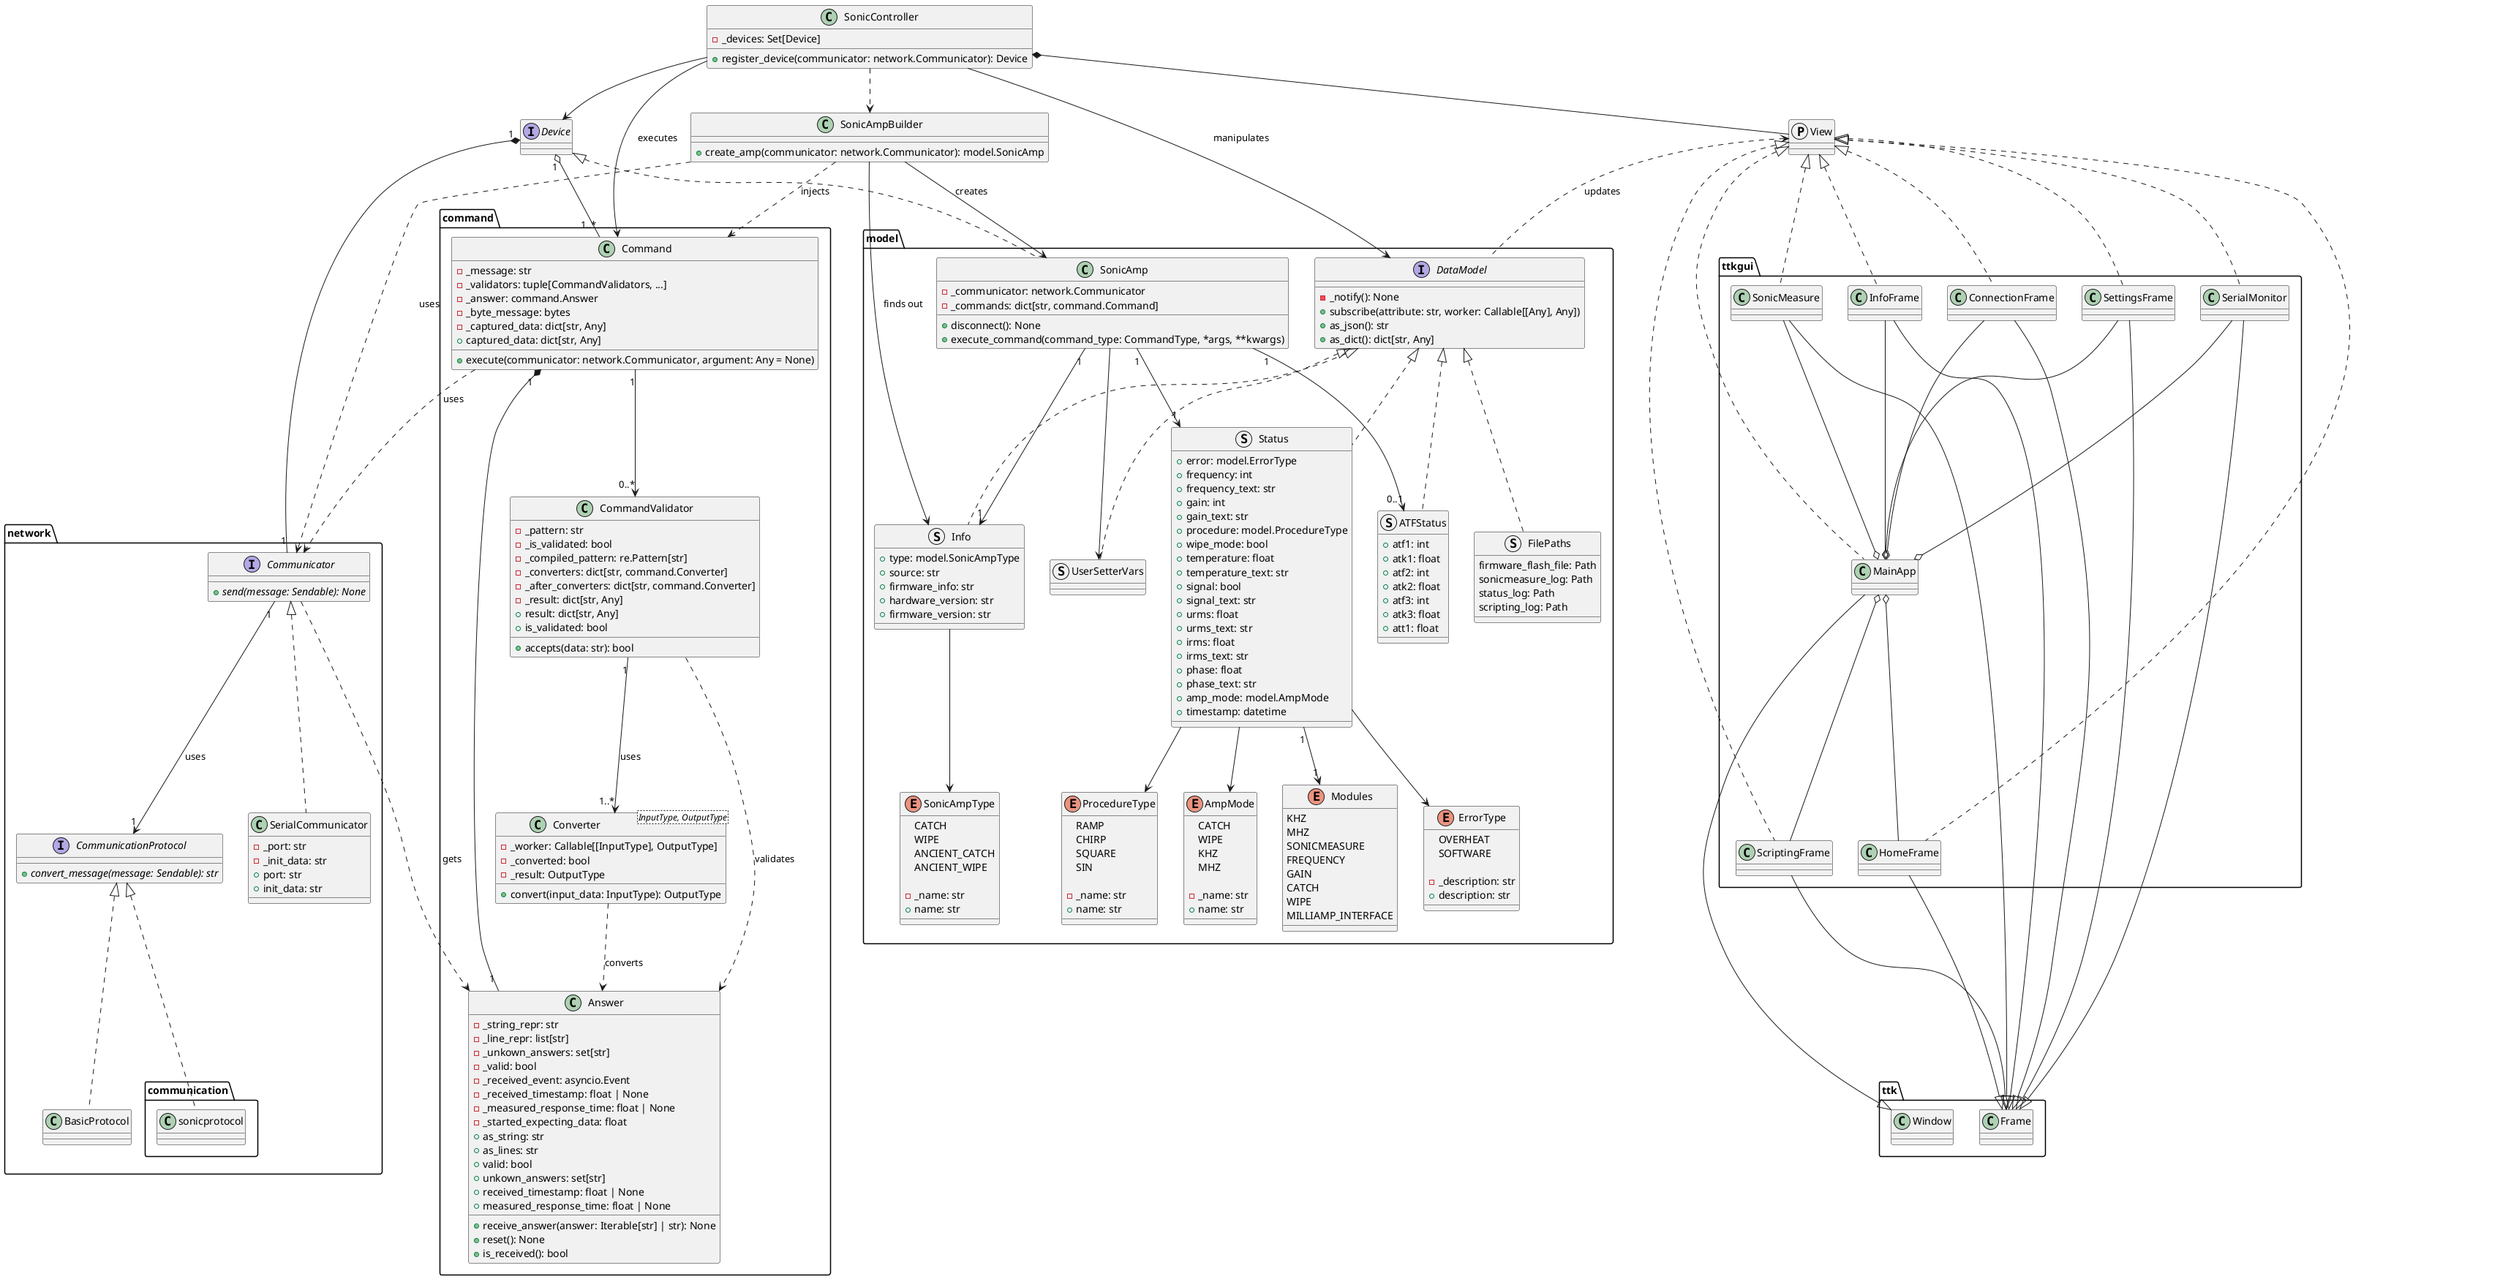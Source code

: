 @startuml
interface network.CommunicationProtocol {
  {abstract} +convert_message(message: Sendable): str
}
interface network.Communicator {
  {abstract} +send(message: Sendable): None
}
network.Communicator "1" --> "1" network.CommunicationProtocol: uses

class network.BasicProtocol implements network.CommunicationProtocol {}
class network.communication.sonicprotocol implements network.CommunicationProtocol {}

class network.SerialCommunicator implements network.Communicator {
  -_port: str
  -_init_data: str
  +port: str
  +init_data: str
}

class command.Converter<InputType, OutputType> {
  -_worker: Callable[[InputType], OutputType]
  -_converted: bool
  -_result: OutputType
  +convert(input_data: InputType): OutputType
}
class command.CommandValidator {
  -_pattern: str
  -_is_validated: bool
  -_compiled_pattern: re.Pattern[str]
  -_converters: dict[str, command.Converter]
  -_after_converters: dict[str, command.Converter]
  -_result: dict[str, Any]
  +result: dict[str, Any]
  +is_validated: bool
  +accepts(data: str): bool

}
class command.Answer {
  -_string_repr: str
  -_line_repr: list[str]
  -_unkown_answers: set[str]
  -_valid: bool
  -_received_event: asyncio.Event
  -_received_timestamp: float | None
  -_measured_response_time: float | None
  -_started_expecting_data: float
  +as_string: str
  +as_lines: str
  +valid: bool
  +unkown_answers: set[str]
  +received_timestamp: float | None
  +measured_response_time: float | None
  +receive_answer(answer: Iterable[str] | str): None
  +reset(): None
  +is_received(): bool
}
command.Converter ..> command.Answer: converts
network.Communicator ..> command.Answer: gets 
command.CommandValidator ..> command.Answer: validates
command.CommandValidator "1" --> "1..*" command.Converter: uses 
class command.Command {
  -_message: str
  -_validators: tuple[CommandValidators, ...]
  -_answer: command.Answer
  -_byte_message: bytes
  -_captured_data: dict[str, Any]
  +captured_data: dict[str, Any]
  +execute(communicator: network.Communicator, argument: Any = None)
}
command.Command ..> network.Communicator: uses
command.Command "1" *-- "1" command.Answer
command.Command "1" --> "0..*" command.CommandValidator

enum model.ErrorType {
  OVERHEAT
  SOFTWARE
  
  -_description: str
  +description: str
}
enum model.ProcedureType {
  RAMP
  CHIRP
  SQUARE
  SIN

  -_name: str
  +name: str
}
enum model.SonicAmpType {
  CATCH
  WIPE
  ANCIENT_CATCH
  ANCIENT_WIPE

  -_name: str
  +name: str
}
enum model.AmpMode {
  CATCH
  WIPE
  KHZ
  MHZ

  -_name: str
  +name: str
}

interface model.DataModel {
  -_notify(): None
  +subscribe(attribute: str, worker: Callable[[Any], Any])
  +as_json(): str
  +as_dict(): dict[str, Any]
}
struct model.Status implements model.DataModel {
  +error: model.ErrorType
  +frequency: int
  +frequency_text: str
  +gain: int
  +gain_text: str
  +procedure: model.ProcedureType
  +wipe_mode: bool
  +temperature: float
  +temperature_text: str
  +signal: bool
  +signal_text: str
  +urms: float
  +urms_text: str
  +irms: float
  +irms_text: str
  +phase: float
  +phase_text: str
  +amp_mode: model.AmpMode
  +timestamp: datetime
}
model.Status --> model.AmpMode
model.Status --> model.ProcedureType
model.Status --> model.ErrorType
struct model.ATFStatus implements model.DataModel {
  +atf1: int
  +atk1: float
  +atf2: int
  +atk2: float
  +atf3: int
  +atk3: float
  +att1: float
}
enum model.Modules {
  KHZ
  MHZ
  SONICMEASURE
  FREQUENCY
  GAIN
  CATCH
  WIPE
  MILLIAMP_INTERFACE
}
struct model.Info implements model.DataModel {
  +type: model.SonicAmpType
  +source: str
  +firmware_info: str
  +hardware_version: str
  +firmware_version: str
}
model.Info --> model.SonicAmpType

interface Device {}
class model.SonicAmp  implements Device {
  -_communicator: network.Communicator
  -_commands: dict[str, command.Command]
  +disconnect(): None
  +execute_command(command_type: CommandType, *args, **kwargs)
}
Device "1" *-- "1" network.Communicator
Device "1" o-- "1..*" command.Command
model.SonicAmp "1" --> "0..1" model.ATFStatus
model.SonicAmp "1" --> "1" model.Info
model.Status "1" --> "1" model.Modules
model.SonicAmp "1" --> "1" model.Status

class SonicAmpBuilder {
  +create_amp(communicator: network.Communicator): model.SonicAmp
}
SonicAmpBuilder ..> network.Communicator: uses
SonicAmpBuilder ..> command.Command: injects
SonicAmpBuilder --> model.SonicAmp: creates
SonicAmpBuilder --> model.Info: finds out

protocol View {}
View <.. model.DataModel: updates

class SonicController {
  -_devices: Set[Device]
  +register_device(communicator: network.Communicator): Device
}
SonicController --> command.Command: executes
SonicController *-- View
SonicController --> model.DataModel: manipulates
SonicController --> Device
SonicController ..> SonicAmpBuilder

struct model.UserSetterVars implements model.DataModel {
}
model.SonicAmp --> model.UserSetterVars
struct model.FilePaths implements model.DataModel {
  firmware_flash_file: Path
  sonicmeasure_log: Path
  status_log: Path
  scripting_log: Path
}

class ttkgui.HomeFrame implements View {}
ttkgui.HomeFrame --|> ttk.Frame
ttkgui.MainApp o-- ttkgui.HomeFrame
class ttkgui.ScriptingFrame implements View {}
ttkgui.ScriptingFrame --|> ttk.Frame
ttkgui.MainApp o-- ttkgui.ScriptingFrame
class ttkgui.SettingsFrame implements View {}
ttkgui.SettingsFrame --|> ttk.Frame
ttkgui.SettingsFrame --o ttkgui.MainApp
class ttkgui.ConnectionFrame implements View {}
ttkgui.ConnectionFrame --|> ttk.Frame
ttkgui.ConnectionFrame --o ttkgui.MainApp
class ttkgui.InfoFrame implements View {}
ttkgui.InfoFrame --|> ttk.Frame
ttkgui.InfoFrame --o ttkgui.MainApp
class ttkgui.SonicMeasure implements View {}
ttkgui.SonicMeasure --|> ttk.Frame
ttkgui.SonicMeasure --o ttkgui.MainApp
class ttkgui.SerialMonitor implements View {}
ttkgui.SerialMonitor --|> ttk.Frame
ttkgui.SerialMonitor --o ttkgui.MainApp

class ttkgui.MainApp implements View {}
ttkgui.MainApp --|> ttk.Window

@enduml
